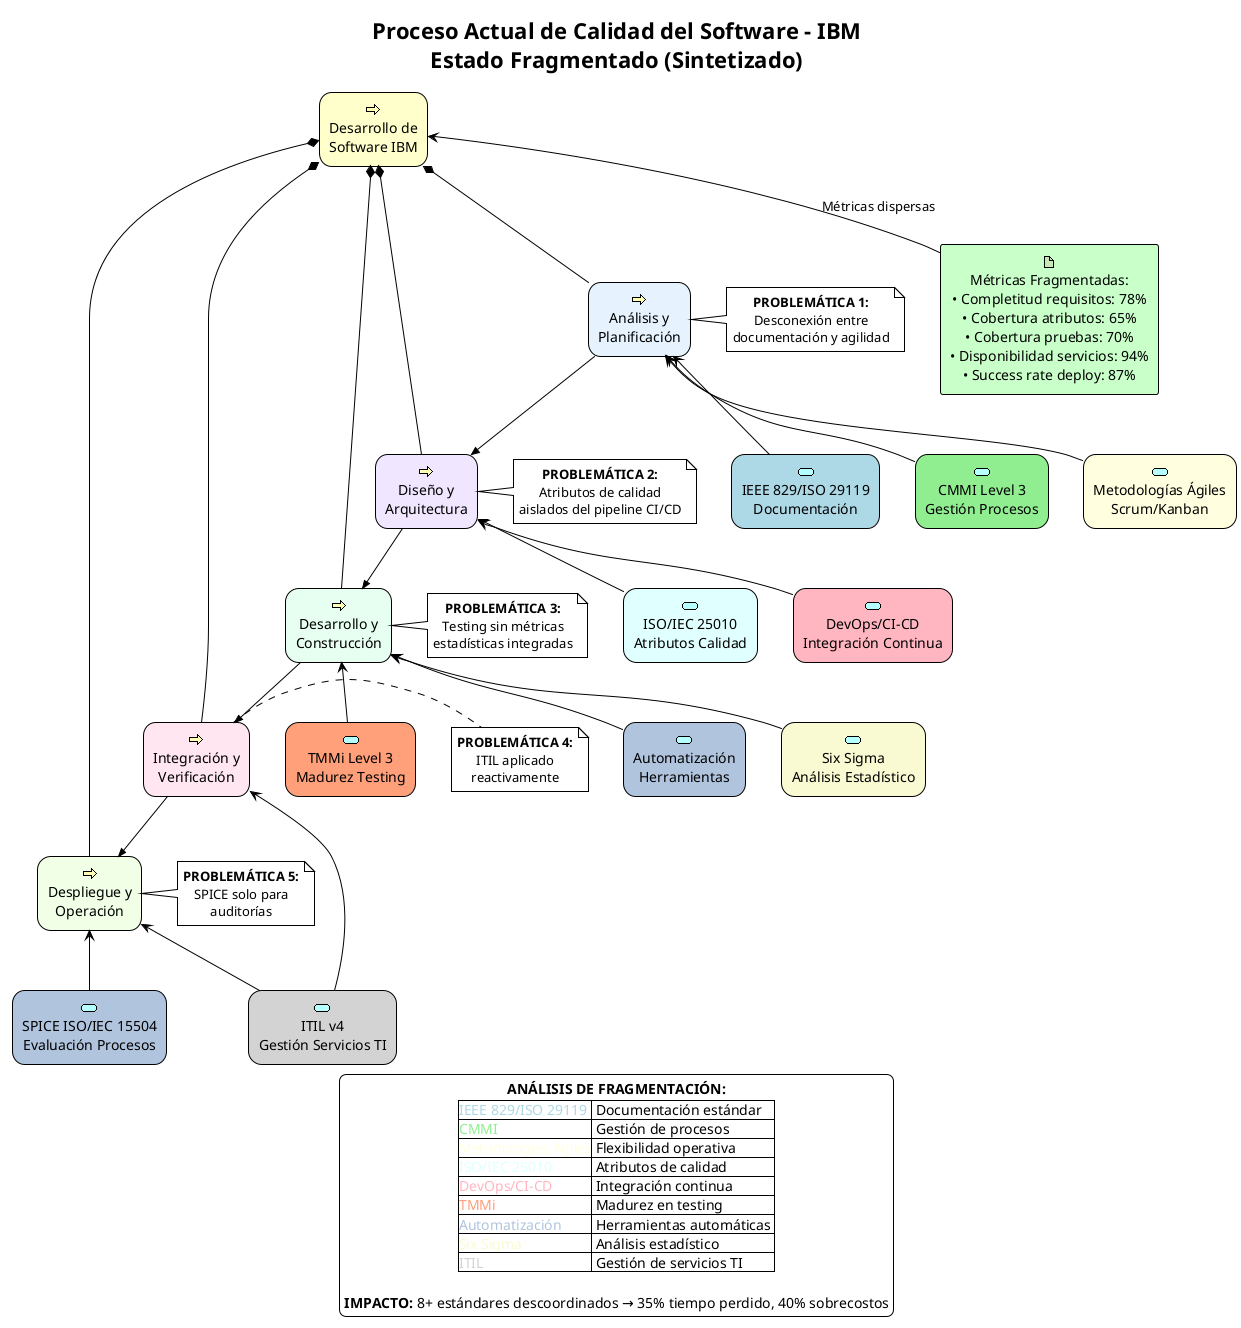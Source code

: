 @startuml Proceso_Actual_IBM_Fragmentado_Vertical_Sintetizado
!theme plain
title Proceso Actual de Calidad del Software - IBM\nEstado Fragmentado (Sintetizado)

skinparam rectangle<<behavior>> {
    roundCorner 25
}

sprite $bProcess jar:archimate/business-process
sprite $aService jar:archimate/application-service
sprite $aComponent jar:archimate/application-component
sprite $tArtifact jar:archimate/technology-artifact

skinparam backgroundColor #FFFFFF
skinparam defaultTextAlignment center

' === PROCESO PRINCIPAL ===
rectangle "Desarrollo de\nSoftware IBM" as SDLC <<$bProcess>><<behavior>> #Business

' === FASES DEL CICLO DE VIDA ===
rectangle "Análisis y\nPlanificación" as AP <<$bProcess>><<behavior>> #E6F3FF
rectangle "Diseño y\nArquitectura" as DIS <<$bProcess>><<behavior>> #F0E6FF
rectangle "Desarrollo y\nConstrucción" as DEV <<$bProcess>><<behavior>> #E6FFF0
rectangle "Integración y\nVerificación" as INT <<$bProcess>><<behavior>> #FFE6F0
rectangle "Despliegue y\nOperación" as DEP <<$bProcess>><<behavior>> #F0FFE6

' === COMPOSICIÓN VERTICAL ===
SDLC *-down- AP
SDLC *-down- DIS
SDLC *-down- DEV
SDLC *-down- INT
SDLC *-down- DEP

' === FLUJO SECUENCIAL ===
AP -down->> DIS
DIS -down->> DEV
DEV -down->> INT
INT -down->> DEP

' === ESTÁNDARES FRAGMENTADOS POR FASE ===
rectangle "IEEE 829/ISO 29119\nDocumentación" as IEEE1 <<$aService>><<behavior>> #LightBlue
rectangle "CMMI Level 3\nGestión Procesos" as CMMI1 <<$aService>><<behavior>> #LightGreen
rectangle "Metodologías Ágiles\nScrum/Kanban" as AGILE1 <<$aService>><<behavior>> #LightYellow

rectangle "ISO/IEC 25010\nAtributos Calidad" as ISO2 <<$aService>><<behavior>> #LightCyan
rectangle "DevOps/CI-CD\nIntegración Continua" as DEVOPS2 <<$aService>><<behavior>> #LightPink

rectangle "TMMi Level 3\nMadurez Testing" as TMMI3 <<$aService>><<behavior>> #LightSalmon
rectangle "Automatización\nHerramientas" as AUTO3 <<$aService>><<behavior>> #LightSteelBlue
rectangle "Six Sigma\nAnálisis Estadístico" as SIGMA3 <<$aService>><<behavior>> #LightGoldenRodYellow

rectangle "ITIL v4\nGestión Servicios TI" as ITIL4 <<$aService>><<behavior>> #LightGray

rectangle "SPICE ISO/IEC 15504\nEvaluación Procesos" as SPICE5 <<$aService>><<behavior>> #LightSteelBlue

' === RELACIONES SERVICIOS-PROCESOS ===
IEEE1 -up-> AP
CMMI1 -up-> AP
AGILE1 -up-> AP

ISO2 -up-> DIS
DEVOPS2 -up-> DIS

TMMI3 -up-> DEV
AUTO3 -up-> DEV
SIGMA3 -up-> DEV

ITIL4 -up-> INT

ITIL4 -up-> DEP
SPICE5 -up-> DEP

' === MÉTRICAS CRÍTICAS ===
rectangle "Métricas Fragmentadas:\n• Completitud requisitos: 78%\n• Cobertura atributos: 65%\n• Cobertura pruebas: 70%\n• Disponibilidad servicios: 94%\n• Success rate deploy: 87%" as METRICS <<$tArtifact>> #Technology

METRICS -up-> SDLC : "Métricas dispersas"

' === PROBLEMÁTICAS IDENTIFICADAS ===
note right of AP : **PROBLEMÁTICA 1:**\nDesconexión entre\ndocumentación y agilidad
note right of DIS : **PROBLEMÁTICA 2:**\nAtributos de calidad\naislados del pipeline CI/CD
note right of DEV : **PROBLEMÁTICA 3:**\nTesting sin métricas\nestadísticas integradas
note right of INT : **PROBLEMÁTICA 4:**\nITIL aplicado\nreactivamente
note right of DEP : **PROBLEMÁTICA 5:**\nSPICE solo para\nauditorías

legend bottom
**ANÁLISIS DE FRAGMENTACIÓN:**
|<color:#LightBlue>IEEE 829/ISO 29119</color>| Documentación estándar |
|<color:#LightGreen>CMMI</color>| Gestión de procesos |
|<color:#LightYellow>Metodologías Ágiles</color>| Flexibilidad operativa |
|<color:#LightCyan>ISO/IEC 25010</color>| Atributos de calidad |
|<color:#LightPink>DevOps/CI-CD</color>| Integración continua |
|<color:#LightSalmon>TMMi</color>| Madurez en testing |
|<color:#LightSteelBlue>Automatización</color>| Herramientas automáticas |
|<color:#LightGoldenRodYellow>Six Sigma</color>| Análisis estadístico |
|<color:#LightGray>ITIL</color>| Gestión de servicios TI |

**IMPACTO:** 8+ estándares descoordinados → 35% tiempo perdido, 40% sobrecostos
endlegend

@enduml
